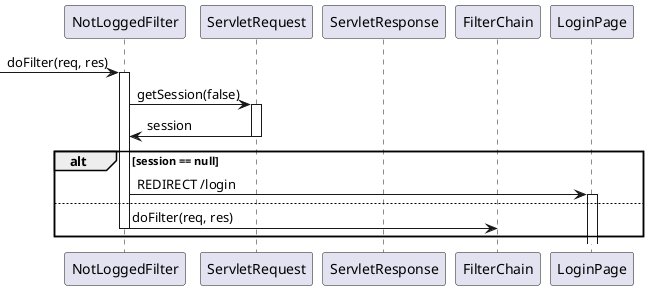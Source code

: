 @startuml
participant NotLoggedFilter as filter
participant ServletRequest as req
participant ServletResponse as resp
participant FilterChain as chain


-> filter ++ : doFilter(req, res)

filter -> req ++ : getSession(false)
req -> filter -- : session

alt session == null
    filter -> LoginPage ++ : REDIRECT /login
else
    filter -> chain -- : doFilter(req, res)
end

@enduml